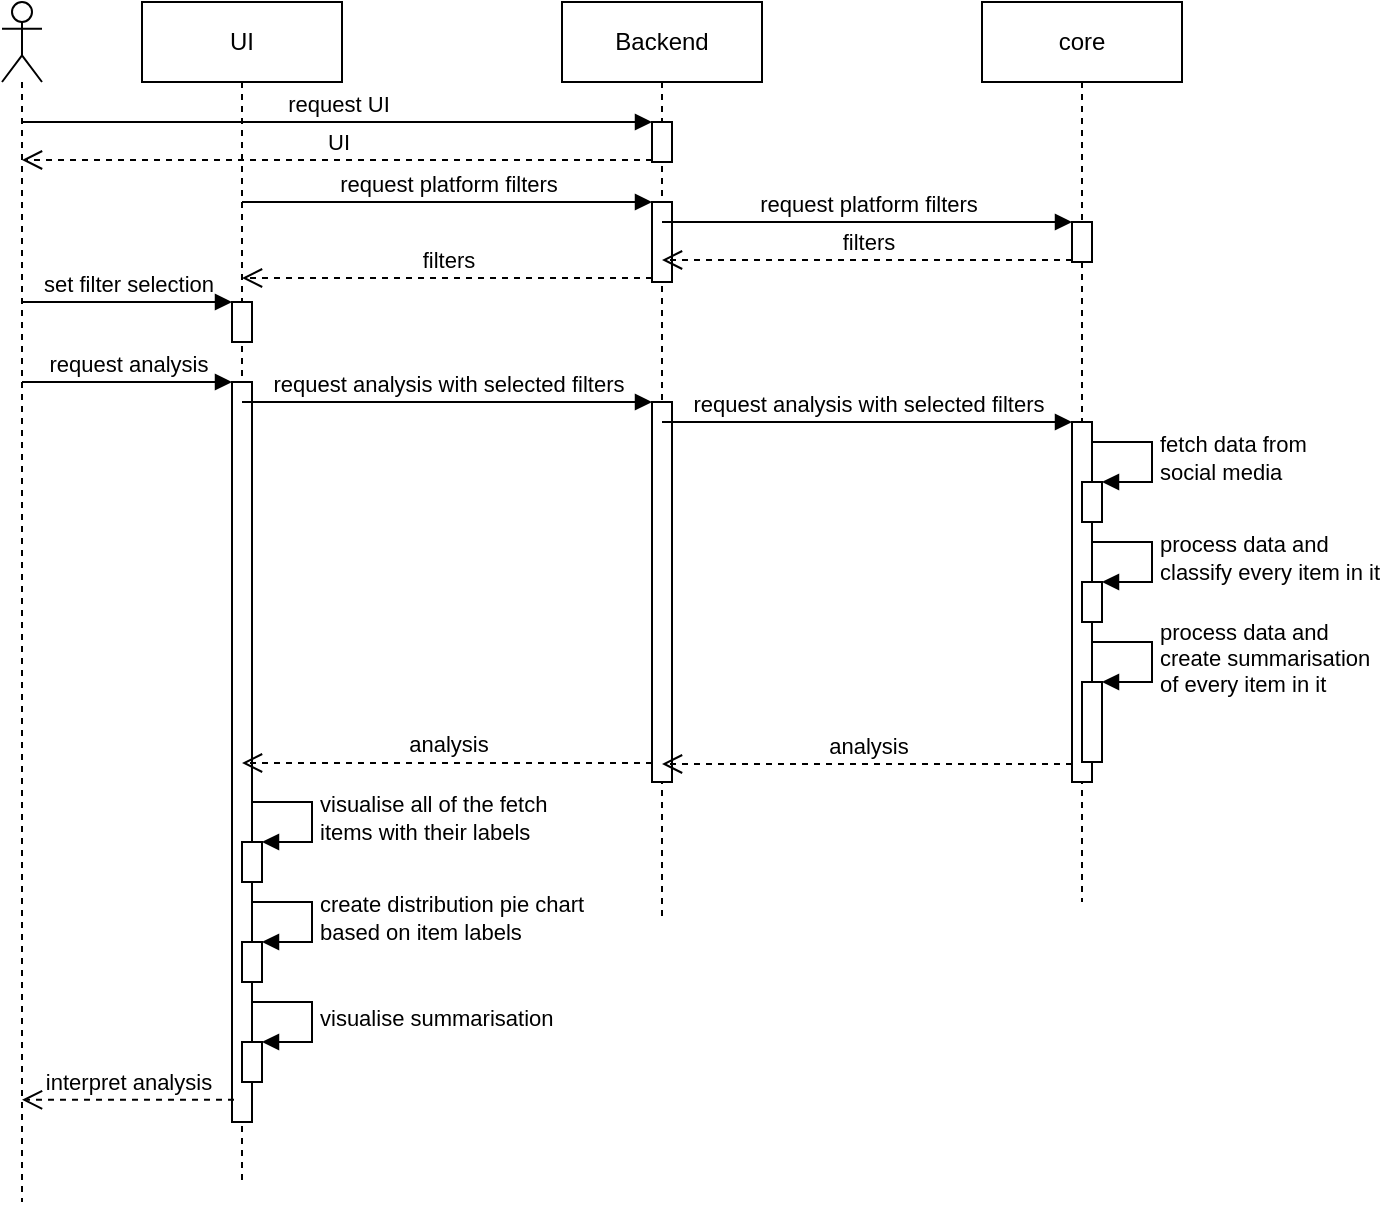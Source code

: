 <mxfile version="20.0.1" type="device"><diagram id="eImBxJhnNN-Z_xMQPvKN" name="Page-1"><mxGraphModel dx="1426" dy="771" grid="1" gridSize="10" guides="1" tooltips="1" connect="1" arrows="1" fold="1" page="1" pageScale="1" pageWidth="850" pageHeight="1100" math="0" shadow="0"><root><mxCell id="0"/><mxCell id="1" parent="0"/><mxCell id="Vs-QBUh7gHdAMsRLfSXa-1" value="" style="shape=umlLifeline;participant=umlActor;perimeter=lifelinePerimeter;whiteSpace=wrap;html=1;container=1;collapsible=0;recursiveResize=0;verticalAlign=top;spacingTop=36;outlineConnect=0;" vertex="1" parent="1"><mxGeometry x="40" y="80" width="20" height="600" as="geometry"/></mxCell><mxCell id="Vs-QBUh7gHdAMsRLfSXa-2" value="UI" style="shape=umlLifeline;perimeter=lifelinePerimeter;whiteSpace=wrap;html=1;container=1;collapsible=0;recursiveResize=0;outlineConnect=0;" vertex="1" parent="1"><mxGeometry x="110" y="80" width="100" height="590" as="geometry"/></mxCell><mxCell id="Vs-QBUh7gHdAMsRLfSXa-14" value="" style="html=1;points=[];perimeter=orthogonalPerimeter;" vertex="1" parent="Vs-QBUh7gHdAMsRLfSXa-2"><mxGeometry x="45" y="150" width="10" height="20" as="geometry"/></mxCell><mxCell id="Vs-QBUh7gHdAMsRLfSXa-17" value="" style="html=1;points=[];perimeter=orthogonalPerimeter;" vertex="1" parent="Vs-QBUh7gHdAMsRLfSXa-2"><mxGeometry x="45" y="190" width="10" height="370" as="geometry"/></mxCell><mxCell id="Vs-QBUh7gHdAMsRLfSXa-36" value="" style="html=1;points=[];perimeter=orthogonalPerimeter;" vertex="1" parent="Vs-QBUh7gHdAMsRLfSXa-2"><mxGeometry x="50" y="420" width="10" height="20" as="geometry"/></mxCell><mxCell id="Vs-QBUh7gHdAMsRLfSXa-37" value="visualise all of the fetch &lt;br&gt;items with their labels" style="edgeStyle=orthogonalEdgeStyle;html=1;align=left;spacingLeft=2;endArrow=block;rounded=0;entryX=1;entryY=0;" edge="1" target="Vs-QBUh7gHdAMsRLfSXa-36" parent="Vs-QBUh7gHdAMsRLfSXa-2"><mxGeometry relative="1" as="geometry"><mxPoint x="55" y="400" as="sourcePoint"/><Array as="points"><mxPoint x="85" y="400"/></Array></mxGeometry></mxCell><mxCell id="Vs-QBUh7gHdAMsRLfSXa-40" value="" style="html=1;points=[];perimeter=orthogonalPerimeter;" vertex="1" parent="Vs-QBUh7gHdAMsRLfSXa-2"><mxGeometry x="50" y="470" width="10" height="20" as="geometry"/></mxCell><mxCell id="Vs-QBUh7gHdAMsRLfSXa-41" value="create distribution pie chart &lt;br&gt;based on item labels" style="edgeStyle=orthogonalEdgeStyle;html=1;align=left;spacingLeft=2;endArrow=block;rounded=0;entryX=1;entryY=0;" edge="1" target="Vs-QBUh7gHdAMsRLfSXa-40" parent="Vs-QBUh7gHdAMsRLfSXa-2"><mxGeometry relative="1" as="geometry"><mxPoint x="55" y="450" as="sourcePoint"/><Array as="points"><mxPoint x="85" y="450"/></Array></mxGeometry></mxCell><mxCell id="Vs-QBUh7gHdAMsRLfSXa-42" value="" style="html=1;points=[];perimeter=orthogonalPerimeter;" vertex="1" parent="Vs-QBUh7gHdAMsRLfSXa-2"><mxGeometry x="50" y="520" width="10" height="20" as="geometry"/></mxCell><mxCell id="Vs-QBUh7gHdAMsRLfSXa-43" value="visualise summarisation" style="edgeStyle=orthogonalEdgeStyle;html=1;align=left;spacingLeft=2;endArrow=block;rounded=0;entryX=1;entryY=0;" edge="1" target="Vs-QBUh7gHdAMsRLfSXa-42" parent="Vs-QBUh7gHdAMsRLfSXa-2"><mxGeometry relative="1" as="geometry"><mxPoint x="55" y="500" as="sourcePoint"/><Array as="points"><mxPoint x="85" y="500"/></Array></mxGeometry></mxCell><mxCell id="Vs-QBUh7gHdAMsRLfSXa-3" value="Backend" style="shape=umlLifeline;perimeter=lifelinePerimeter;whiteSpace=wrap;html=1;container=1;collapsible=0;recursiveResize=0;outlineConnect=0;" vertex="1" parent="1"><mxGeometry x="320" y="80" width="100" height="460" as="geometry"/></mxCell><mxCell id="Vs-QBUh7gHdAMsRLfSXa-5" value="" style="html=1;points=[];perimeter=orthogonalPerimeter;" vertex="1" parent="Vs-QBUh7gHdAMsRLfSXa-3"><mxGeometry x="45" y="60" width="10" height="20" as="geometry"/></mxCell><mxCell id="Vs-QBUh7gHdAMsRLfSXa-8" value="" style="html=1;points=[];perimeter=orthogonalPerimeter;" vertex="1" parent="Vs-QBUh7gHdAMsRLfSXa-3"><mxGeometry x="45" y="100" width="10" height="40" as="geometry"/></mxCell><mxCell id="Vs-QBUh7gHdAMsRLfSXa-20" value="" style="html=1;points=[];perimeter=orthogonalPerimeter;" vertex="1" parent="Vs-QBUh7gHdAMsRLfSXa-3"><mxGeometry x="45" y="200" width="10" height="190" as="geometry"/></mxCell><mxCell id="Vs-QBUh7gHdAMsRLfSXa-4" value="core" style="shape=umlLifeline;perimeter=lifelinePerimeter;whiteSpace=wrap;html=1;container=1;collapsible=0;recursiveResize=0;outlineConnect=0;" vertex="1" parent="1"><mxGeometry x="530" y="80" width="100" height="450" as="geometry"/></mxCell><mxCell id="Vs-QBUh7gHdAMsRLfSXa-11" value="" style="html=1;points=[];perimeter=orthogonalPerimeter;" vertex="1" parent="Vs-QBUh7gHdAMsRLfSXa-4"><mxGeometry x="45" y="110" width="10" height="20" as="geometry"/></mxCell><mxCell id="Vs-QBUh7gHdAMsRLfSXa-23" value="" style="html=1;points=[];perimeter=orthogonalPerimeter;" vertex="1" parent="Vs-QBUh7gHdAMsRLfSXa-4"><mxGeometry x="45" y="210" width="10" height="180" as="geometry"/></mxCell><mxCell id="Vs-QBUh7gHdAMsRLfSXa-28" value="" style="html=1;points=[];perimeter=orthogonalPerimeter;" vertex="1" parent="Vs-QBUh7gHdAMsRLfSXa-4"><mxGeometry x="50" y="240" width="10" height="20" as="geometry"/></mxCell><mxCell id="Vs-QBUh7gHdAMsRLfSXa-29" value="fetch data from &lt;br&gt;social media" style="edgeStyle=orthogonalEdgeStyle;html=1;align=left;spacingLeft=2;endArrow=block;rounded=0;entryX=1;entryY=0;" edge="1" target="Vs-QBUh7gHdAMsRLfSXa-28" parent="Vs-QBUh7gHdAMsRLfSXa-4"><mxGeometry relative="1" as="geometry"><mxPoint x="55" y="220" as="sourcePoint"/><Array as="points"><mxPoint x="85" y="220"/></Array></mxGeometry></mxCell><mxCell id="Vs-QBUh7gHdAMsRLfSXa-30" value="" style="html=1;points=[];perimeter=orthogonalPerimeter;" vertex="1" parent="Vs-QBUh7gHdAMsRLfSXa-4"><mxGeometry x="50" y="290" width="10" height="20" as="geometry"/></mxCell><mxCell id="Vs-QBUh7gHdAMsRLfSXa-31" value="process data and&lt;br&gt;classify every item in it" style="edgeStyle=orthogonalEdgeStyle;html=1;align=left;spacingLeft=2;endArrow=block;rounded=0;entryX=1;entryY=0;" edge="1" target="Vs-QBUh7gHdAMsRLfSXa-30" parent="Vs-QBUh7gHdAMsRLfSXa-4"><mxGeometry relative="1" as="geometry"><mxPoint x="55" y="270" as="sourcePoint"/><Array as="points"><mxPoint x="85" y="270"/></Array></mxGeometry></mxCell><mxCell id="Vs-QBUh7gHdAMsRLfSXa-32" value="" style="html=1;points=[];perimeter=orthogonalPerimeter;" vertex="1" parent="Vs-QBUh7gHdAMsRLfSXa-4"><mxGeometry x="50" y="340" width="10" height="40" as="geometry"/></mxCell><mxCell id="Vs-QBUh7gHdAMsRLfSXa-33" value="process data and&lt;br&gt;create summarisation &lt;br&gt;of every item in it" style="edgeStyle=orthogonalEdgeStyle;html=1;align=left;spacingLeft=2;endArrow=block;rounded=0;entryX=1;entryY=0;" edge="1" target="Vs-QBUh7gHdAMsRLfSXa-32" parent="Vs-QBUh7gHdAMsRLfSXa-4"><mxGeometry relative="1" as="geometry"><mxPoint x="55" y="320" as="sourcePoint"/><Array as="points"><mxPoint x="85" y="320"/></Array></mxGeometry></mxCell><mxCell id="Vs-QBUh7gHdAMsRLfSXa-6" value="request UI" style="html=1;verticalAlign=bottom;endArrow=block;entryX=0;entryY=0;rounded=0;" edge="1" target="Vs-QBUh7gHdAMsRLfSXa-5" parent="1" source="Vs-QBUh7gHdAMsRLfSXa-1"><mxGeometry relative="1" as="geometry"><mxPoint x="230" y="140" as="sourcePoint"/></mxGeometry></mxCell><mxCell id="Vs-QBUh7gHdAMsRLfSXa-7" value="UI" style="html=1;verticalAlign=bottom;endArrow=open;dashed=1;endSize=8;exitX=0;exitY=0.95;rounded=0;" edge="1" source="Vs-QBUh7gHdAMsRLfSXa-5" parent="1" target="Vs-QBUh7gHdAMsRLfSXa-1"><mxGeometry relative="1" as="geometry"><mxPoint x="230" y="216" as="targetPoint"/></mxGeometry></mxCell><mxCell id="Vs-QBUh7gHdAMsRLfSXa-12" value="request platform&amp;nbsp;filters" style="html=1;verticalAlign=bottom;endArrow=block;entryX=0;entryY=0;rounded=0;" edge="1" target="Vs-QBUh7gHdAMsRLfSXa-11" parent="1" source="Vs-QBUh7gHdAMsRLfSXa-3"><mxGeometry relative="1" as="geometry"><mxPoint x="385" y="190" as="sourcePoint"/></mxGeometry></mxCell><mxCell id="Vs-QBUh7gHdAMsRLfSXa-13" value="filters" style="html=1;verticalAlign=bottom;endArrow=open;dashed=1;endSize=8;exitX=0;exitY=0.95;rounded=0;" edge="1" source="Vs-QBUh7gHdAMsRLfSXa-11" parent="1" target="Vs-QBUh7gHdAMsRLfSXa-3"><mxGeometry relative="1" as="geometry"><mxPoint x="385" y="266" as="targetPoint"/></mxGeometry></mxCell><mxCell id="Vs-QBUh7gHdAMsRLfSXa-10" value="filters" style="html=1;verticalAlign=bottom;endArrow=open;dashed=1;endSize=8;exitX=0;exitY=0.95;rounded=0;" edge="1" source="Vs-QBUh7gHdAMsRLfSXa-8" parent="1" target="Vs-QBUh7gHdAMsRLfSXa-2"><mxGeometry relative="1" as="geometry"><mxPoint x="235" y="256" as="targetPoint"/></mxGeometry></mxCell><mxCell id="Vs-QBUh7gHdAMsRLfSXa-9" value="request platform&amp;nbsp;filters" style="html=1;verticalAlign=bottom;endArrow=block;entryX=0;entryY=0;rounded=0;" edge="1" target="Vs-QBUh7gHdAMsRLfSXa-8" parent="1" source="Vs-QBUh7gHdAMsRLfSXa-2"><mxGeometry relative="1" as="geometry"><mxPoint x="235" y="180" as="sourcePoint"/></mxGeometry></mxCell><mxCell id="Vs-QBUh7gHdAMsRLfSXa-15" value="set filter selection" style="html=1;verticalAlign=bottom;endArrow=block;entryX=0;entryY=0;rounded=0;" edge="1" target="Vs-QBUh7gHdAMsRLfSXa-14" parent="1" source="Vs-QBUh7gHdAMsRLfSXa-1"><mxGeometry relative="1" as="geometry"><mxPoint x="85" y="230" as="sourcePoint"/></mxGeometry></mxCell><mxCell id="Vs-QBUh7gHdAMsRLfSXa-18" value="request analysis" style="html=1;verticalAlign=bottom;endArrow=block;entryX=0;entryY=0;rounded=0;" edge="1" target="Vs-QBUh7gHdAMsRLfSXa-17" parent="1" source="Vs-QBUh7gHdAMsRLfSXa-1"><mxGeometry relative="1" as="geometry"><mxPoint x="85" y="270" as="sourcePoint"/></mxGeometry></mxCell><mxCell id="Vs-QBUh7gHdAMsRLfSXa-19" value="interpret analysis" style="html=1;verticalAlign=bottom;endArrow=open;dashed=1;endSize=8;exitX=0.1;exitY=0.97;rounded=0;exitDx=0;exitDy=0;exitPerimeter=0;" edge="1" source="Vs-QBUh7gHdAMsRLfSXa-17" parent="1" target="Vs-QBUh7gHdAMsRLfSXa-1"><mxGeometry relative="1" as="geometry"><mxPoint x="85" y="346" as="targetPoint"/></mxGeometry></mxCell><mxCell id="Vs-QBUh7gHdAMsRLfSXa-21" value="request analysis with selected filters" style="html=1;verticalAlign=bottom;endArrow=block;entryX=0;entryY=0;rounded=0;" edge="1" target="Vs-QBUh7gHdAMsRLfSXa-20" parent="1" source="Vs-QBUh7gHdAMsRLfSXa-2"><mxGeometry relative="1" as="geometry"><mxPoint x="235" y="280" as="sourcePoint"/></mxGeometry></mxCell><mxCell id="Vs-QBUh7gHdAMsRLfSXa-24" value="request analysis with selected filters" style="html=1;verticalAlign=bottom;endArrow=block;entryX=0;entryY=0;rounded=0;" edge="1" target="Vs-QBUh7gHdAMsRLfSXa-23" parent="1" source="Vs-QBUh7gHdAMsRLfSXa-3"><mxGeometry relative="1" as="geometry"><mxPoint x="425" y="290" as="sourcePoint"/></mxGeometry></mxCell><mxCell id="Vs-QBUh7gHdAMsRLfSXa-25" value="analysis" style="html=1;verticalAlign=bottom;endArrow=open;dashed=1;endSize=8;exitX=0;exitY=0.95;rounded=0;" edge="1" source="Vs-QBUh7gHdAMsRLfSXa-23" parent="1" target="Vs-QBUh7gHdAMsRLfSXa-3"><mxGeometry relative="1" as="geometry"><mxPoint x="505" y="366" as="targetPoint"/></mxGeometry></mxCell><mxCell id="Vs-QBUh7gHdAMsRLfSXa-22" value="analysis" style="html=1;verticalAlign=bottom;endArrow=open;dashed=1;endSize=8;exitX=0;exitY=0.95;rounded=0;" edge="1" source="Vs-QBUh7gHdAMsRLfSXa-20" parent="1" target="Vs-QBUh7gHdAMsRLfSXa-2"><mxGeometry relative="1" as="geometry"><mxPoint x="295" y="356" as="targetPoint"/></mxGeometry></mxCell></root></mxGraphModel></diagram></mxfile>
